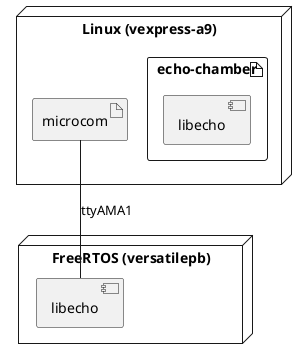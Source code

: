 @startuml
node "Linux (vexpress-a9)" as linux {
artifact echo-chamber {
component libecho as l1
}
artifact microcom
}
node "FreeRTOS (versatilepb)" as freertos {
component libecho as l2 {
}
}

microcom -- l2 : ttyAMA1
@enduml
